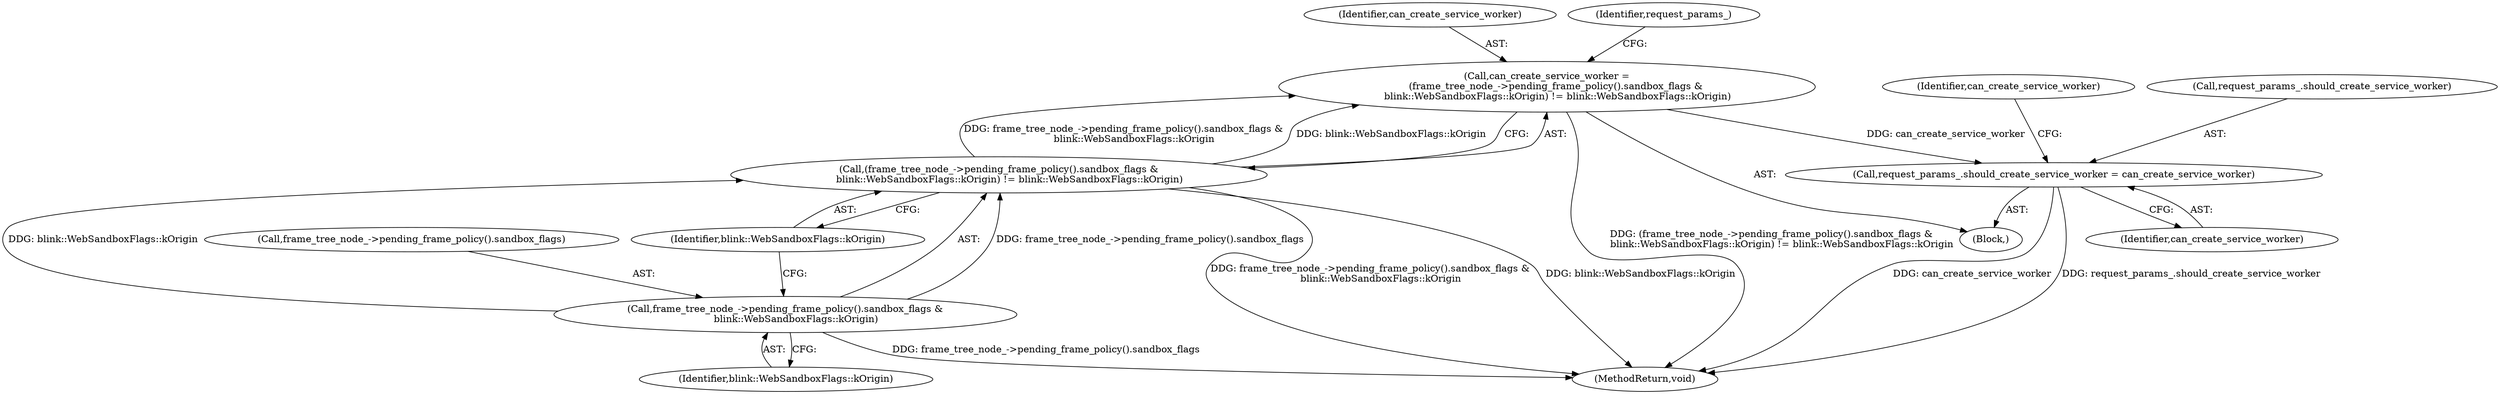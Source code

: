 digraph "0_Chrome_8355de453bb4014b74b2db5d7ca38c5664d65d83@API" {
"1000205" [label="(Call,can_create_service_worker =\n      (frame_tree_node_->pending_frame_policy().sandbox_flags &\n       blink::WebSandboxFlags::kOrigin) != blink::WebSandboxFlags::kOrigin)"];
"1000207" [label="(Call,(frame_tree_node_->pending_frame_policy().sandbox_flags &\n       blink::WebSandboxFlags::kOrigin) != blink::WebSandboxFlags::kOrigin)"];
"1000208" [label="(Call,frame_tree_node_->pending_frame_policy().sandbox_flags &\n       blink::WebSandboxFlags::kOrigin)"];
"1000214" [label="(Call,request_params_.should_create_service_worker = can_create_service_worker)"];
"1000220" [label="(Identifier,can_create_service_worker)"];
"1000207" [label="(Call,(frame_tree_node_->pending_frame_policy().sandbox_flags &\n       blink::WebSandboxFlags::kOrigin) != blink::WebSandboxFlags::kOrigin)"];
"1000209" [label="(Call,frame_tree_node_->pending_frame_policy().sandbox_flags)"];
"1000208" [label="(Call,frame_tree_node_->pending_frame_policy().sandbox_flags &\n       blink::WebSandboxFlags::kOrigin)"];
"1000218" [label="(Identifier,can_create_service_worker)"];
"1000103" [label="(Block,)"];
"1000214" [label="(Call,request_params_.should_create_service_worker = can_create_service_worker)"];
"1000205" [label="(Call,can_create_service_worker =\n      (frame_tree_node_->pending_frame_policy().sandbox_flags &\n       blink::WebSandboxFlags::kOrigin) != blink::WebSandboxFlags::kOrigin)"];
"1000213" [label="(Identifier,blink::WebSandboxFlags::kOrigin)"];
"1000386" [label="(MethodReturn,void)"];
"1000212" [label="(Identifier,blink::WebSandboxFlags::kOrigin)"];
"1000206" [label="(Identifier,can_create_service_worker)"];
"1000216" [label="(Identifier,request_params_)"];
"1000215" [label="(Call,request_params_.should_create_service_worker)"];
"1000205" -> "1000103"  [label="AST: "];
"1000205" -> "1000207"  [label="CFG: "];
"1000206" -> "1000205"  [label="AST: "];
"1000207" -> "1000205"  [label="AST: "];
"1000216" -> "1000205"  [label="CFG: "];
"1000205" -> "1000386"  [label="DDG: (frame_tree_node_->pending_frame_policy().sandbox_flags &\n       blink::WebSandboxFlags::kOrigin) != blink::WebSandboxFlags::kOrigin"];
"1000207" -> "1000205"  [label="DDG: frame_tree_node_->pending_frame_policy().sandbox_flags &\n       blink::WebSandboxFlags::kOrigin"];
"1000207" -> "1000205"  [label="DDG: blink::WebSandboxFlags::kOrigin"];
"1000205" -> "1000214"  [label="DDG: can_create_service_worker"];
"1000207" -> "1000213"  [label="CFG: "];
"1000208" -> "1000207"  [label="AST: "];
"1000213" -> "1000207"  [label="AST: "];
"1000207" -> "1000386"  [label="DDG: frame_tree_node_->pending_frame_policy().sandbox_flags &\n       blink::WebSandboxFlags::kOrigin"];
"1000207" -> "1000386"  [label="DDG: blink::WebSandboxFlags::kOrigin"];
"1000208" -> "1000207"  [label="DDG: frame_tree_node_->pending_frame_policy().sandbox_flags"];
"1000208" -> "1000207"  [label="DDG: blink::WebSandboxFlags::kOrigin"];
"1000208" -> "1000212"  [label="CFG: "];
"1000209" -> "1000208"  [label="AST: "];
"1000212" -> "1000208"  [label="AST: "];
"1000213" -> "1000208"  [label="CFG: "];
"1000208" -> "1000386"  [label="DDG: frame_tree_node_->pending_frame_policy().sandbox_flags"];
"1000214" -> "1000103"  [label="AST: "];
"1000214" -> "1000218"  [label="CFG: "];
"1000215" -> "1000214"  [label="AST: "];
"1000218" -> "1000214"  [label="AST: "];
"1000220" -> "1000214"  [label="CFG: "];
"1000214" -> "1000386"  [label="DDG: can_create_service_worker"];
"1000214" -> "1000386"  [label="DDG: request_params_.should_create_service_worker"];
}
